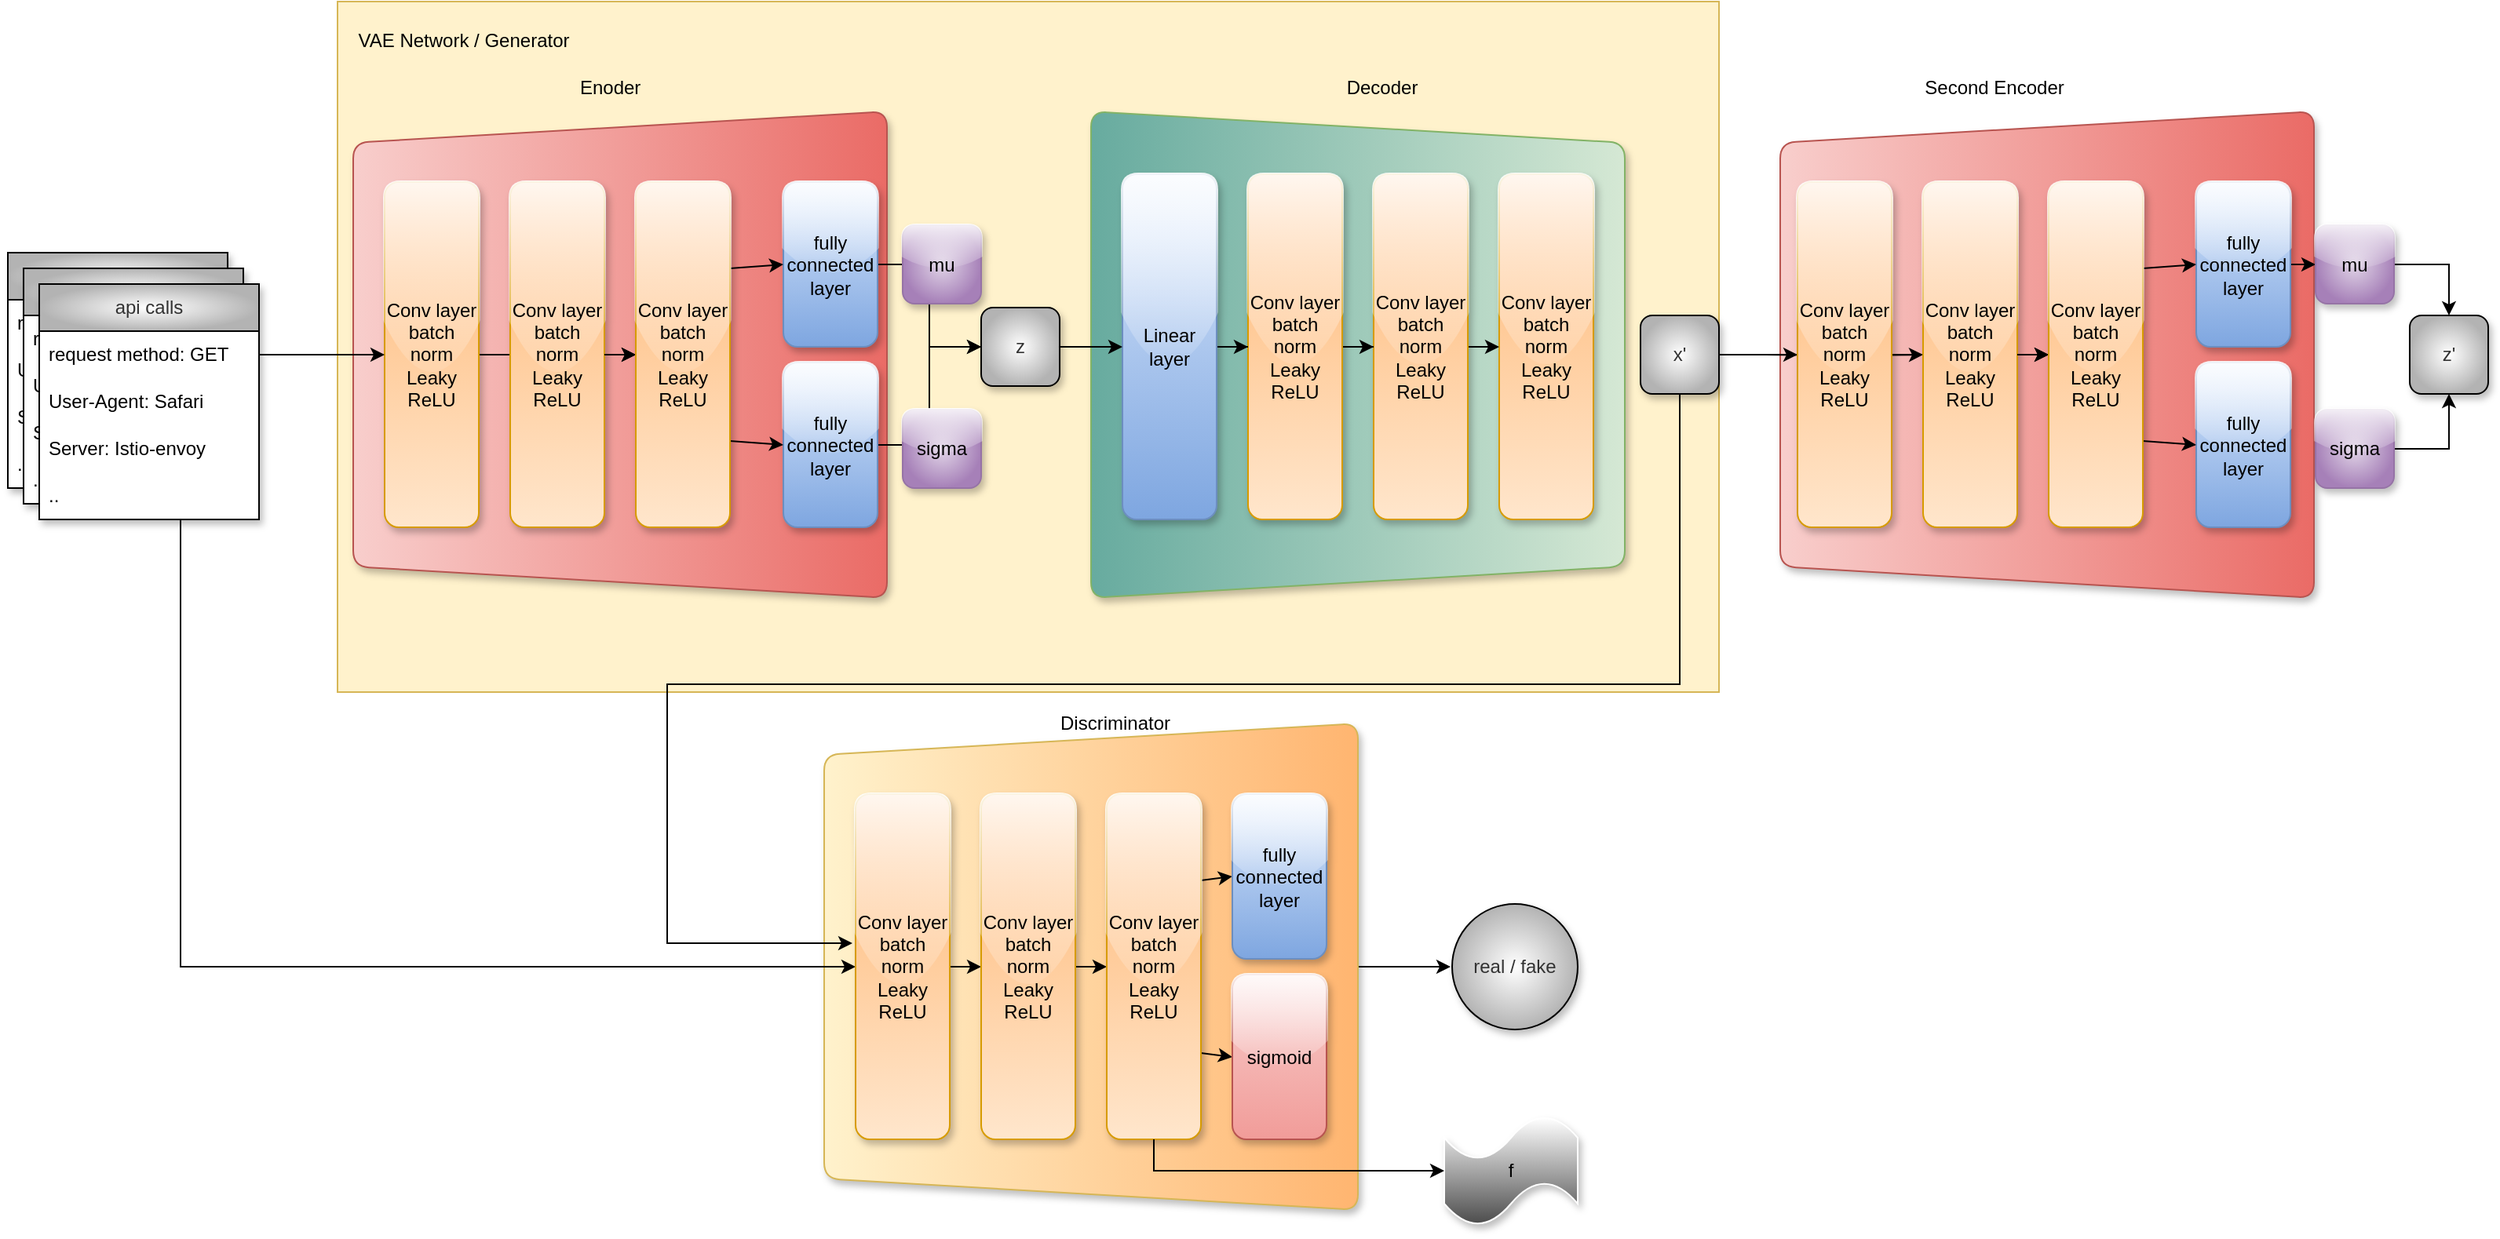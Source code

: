 <mxfile version="22.0.4" type="device">
  <diagram name="Page-1" id="p50rXdhpppsO5LLiYBkp">
    <mxGraphModel dx="2537" dy="1153" grid="1" gridSize="10" guides="1" tooltips="1" connect="1" arrows="1" fold="1" page="1" pageScale="1" pageWidth="827" pageHeight="1169" math="0" shadow="0">
      <root>
        <mxCell id="0" />
        <mxCell id="1" parent="0" />
        <mxCell id="mVk74JgCXZxDBSlldJFi-118" value="" style="rounded=0;whiteSpace=wrap;html=1;shadow=0;glass=0;align=center;verticalAlign=middle;fontFamily=Helvetica;fontSize=12;textOpacity=50;fillColor=#fff2cc;strokeColor=#d6b656;" parent="1" vertex="1">
          <mxGeometry x="70" y="50" width="880" height="440" as="geometry" />
        </mxCell>
        <mxCell id="mVk74JgCXZxDBSlldJFi-1" value="api calls" style="swimlane;fontStyle=0;childLayout=stackLayout;horizontal=1;startSize=30;horizontalStack=0;resizeParent=1;resizeParentMax=0;resizeLast=0;collapsible=1;marginBottom=0;whiteSpace=wrap;html=1;swimlaneFillColor=default;fillColor=default;fontColor=#333333;strokeColor=default;shadow=1;gradientColor=#B3B3B3;gradientDirection=radial;" parent="1" vertex="1">
          <mxGeometry x="-140" y="210" width="140" height="150" as="geometry">
            <mxRectangle x="-50" y="230" width="80" height="30" as="alternateBounds" />
          </mxGeometry>
        </mxCell>
        <mxCell id="mVk74JgCXZxDBSlldJFi-2" value="request method: GET" style="text;strokeColor=none;fillColor=none;align=left;verticalAlign=middle;spacingLeft=4;spacingRight=4;overflow=hidden;points=[[0,0.5],[1,0.5]];portConstraint=eastwest;rotatable=0;whiteSpace=wrap;html=1;" parent="mVk74JgCXZxDBSlldJFi-1" vertex="1">
          <mxGeometry y="30" width="140" height="30" as="geometry" />
        </mxCell>
        <mxCell id="mVk74JgCXZxDBSlldJFi-3" value="User-Agent: Safari" style="text;strokeColor=none;fillColor=none;align=left;verticalAlign=middle;spacingLeft=4;spacingRight=4;overflow=hidden;points=[[0,0.5],[1,0.5]];portConstraint=eastwest;rotatable=0;whiteSpace=wrap;html=1;" parent="mVk74JgCXZxDBSlldJFi-1" vertex="1">
          <mxGeometry y="60" width="140" height="30" as="geometry" />
        </mxCell>
        <mxCell id="mVk74JgCXZxDBSlldJFi-5" value="Server: Istio-envoy" style="text;strokeColor=none;fillColor=none;align=left;verticalAlign=middle;spacingLeft=4;spacingRight=4;overflow=hidden;points=[[0,0.5],[1,0.5]];portConstraint=eastwest;rotatable=0;whiteSpace=wrap;html=1;" parent="mVk74JgCXZxDBSlldJFi-1" vertex="1">
          <mxGeometry y="90" width="140" height="30" as="geometry" />
        </mxCell>
        <mxCell id="mVk74JgCXZxDBSlldJFi-4" value=".." style="text;strokeColor=none;fillColor=none;align=left;verticalAlign=middle;spacingLeft=4;spacingRight=4;overflow=hidden;points=[[0,0.5],[1,0.5]];portConstraint=eastwest;rotatable=0;whiteSpace=wrap;html=1;" parent="mVk74JgCXZxDBSlldJFi-1" vertex="1">
          <mxGeometry y="120" width="140" height="30" as="geometry" />
        </mxCell>
        <mxCell id="mVk74JgCXZxDBSlldJFi-6" value="" style="shape=trapezoid;perimeter=trapezoidPerimeter;whiteSpace=wrap;html=1;fixedSize=1;rotation=-90;fillColor=#f8cecc;strokeColor=#b85450;shadow=1;rounded=1;gradientColor=#EA6B66;" parent="1" vertex="1">
          <mxGeometry x="95" y="105" width="310" height="340" as="geometry" />
        </mxCell>
        <mxCell id="mVk74JgCXZxDBSlldJFi-116" value="" style="edgeStyle=orthogonalEdgeStyle;rounded=0;orthogonalLoop=1;jettySize=auto;html=1;" parent="1" source="mVk74JgCXZxDBSlldJFi-7" target="mVk74JgCXZxDBSlldJFi-115" edge="1">
          <mxGeometry relative="1" as="geometry" />
        </mxCell>
        <mxCell id="mVk74JgCXZxDBSlldJFi-7" value="" style="shape=trapezoid;perimeter=trapezoidPerimeter;whiteSpace=wrap;html=1;fixedSize=1;rotation=-90;fillColor=#fff2cc;strokeColor=#d6b656;rounded=1;shadow=1;gradientColor=#FFB570;gradientDirection=south;" parent="1" vertex="1">
          <mxGeometry x="395" y="495" width="310" height="340" as="geometry" />
        </mxCell>
        <mxCell id="mVk74JgCXZxDBSlldJFi-8" value="" style="shape=trapezoid;perimeter=trapezoidPerimeter;whiteSpace=wrap;html=1;fixedSize=1;rotation=90;fillColor=#d5e8d4;strokeColor=#82b366;shadow=1;rounded=1;gradientColor=#67AB9F;" parent="1" vertex="1">
          <mxGeometry x="565" y="105" width="310" height="340" as="geometry" />
        </mxCell>
        <mxCell id="mVk74JgCXZxDBSlldJFi-9" value="" style="shape=trapezoid;perimeter=trapezoidPerimeter;whiteSpace=wrap;html=1;fixedSize=1;rotation=-90;fillColor=#f8cecc;strokeColor=#b85450;rounded=1;shadow=1;gradientColor=#EA6B66;gradientDirection=south;" parent="1" vertex="1">
          <mxGeometry x="1004" y="105" width="310" height="340" as="geometry" />
        </mxCell>
        <mxCell id="mVk74JgCXZxDBSlldJFi-20" value="api calls" style="swimlane;fontStyle=0;childLayout=stackLayout;horizontal=1;startSize=30;horizontalStack=0;resizeParent=1;resizeParentMax=0;resizeLast=0;collapsible=1;marginBottom=0;whiteSpace=wrap;html=1;swimlaneFillColor=default;fillColor=default;fontColor=#333333;strokeColor=default;shadow=1;gradientColor=#B3B3B3;gradientDirection=radial;" parent="1" vertex="1">
          <mxGeometry x="-130" y="220" width="140" height="150" as="geometry">
            <mxRectangle x="-50" y="230" width="80" height="30" as="alternateBounds" />
          </mxGeometry>
        </mxCell>
        <mxCell id="mVk74JgCXZxDBSlldJFi-21" value="request method: GET" style="text;strokeColor=none;fillColor=none;align=left;verticalAlign=middle;spacingLeft=4;spacingRight=4;overflow=hidden;points=[[0,0.5],[1,0.5]];portConstraint=eastwest;rotatable=0;whiteSpace=wrap;html=1;" parent="mVk74JgCXZxDBSlldJFi-20" vertex="1">
          <mxGeometry y="30" width="140" height="30" as="geometry" />
        </mxCell>
        <mxCell id="mVk74JgCXZxDBSlldJFi-22" value="User-Agent: Safari" style="text;strokeColor=none;fillColor=none;align=left;verticalAlign=middle;spacingLeft=4;spacingRight=4;overflow=hidden;points=[[0,0.5],[1,0.5]];portConstraint=eastwest;rotatable=0;whiteSpace=wrap;html=1;" parent="mVk74JgCXZxDBSlldJFi-20" vertex="1">
          <mxGeometry y="60" width="140" height="30" as="geometry" />
        </mxCell>
        <mxCell id="mVk74JgCXZxDBSlldJFi-23" value="Server: Istio-envoy" style="text;strokeColor=none;fillColor=none;align=left;verticalAlign=middle;spacingLeft=4;spacingRight=4;overflow=hidden;points=[[0,0.5],[1,0.5]];portConstraint=eastwest;rotatable=0;whiteSpace=wrap;html=1;" parent="mVk74JgCXZxDBSlldJFi-20" vertex="1">
          <mxGeometry y="90" width="140" height="30" as="geometry" />
        </mxCell>
        <mxCell id="mVk74JgCXZxDBSlldJFi-24" value=".." style="text;strokeColor=none;fillColor=none;align=left;verticalAlign=middle;spacingLeft=4;spacingRight=4;overflow=hidden;points=[[0,0.5],[1,0.5]];portConstraint=eastwest;rotatable=0;whiteSpace=wrap;html=1;" parent="mVk74JgCXZxDBSlldJFi-20" vertex="1">
          <mxGeometry y="120" width="140" height="30" as="geometry" />
        </mxCell>
        <mxCell id="mVk74JgCXZxDBSlldJFi-84" style="edgeStyle=orthogonalEdgeStyle;rounded=0;orthogonalLoop=1;jettySize=auto;html=1;entryX=0;entryY=0.5;entryDx=0;entryDy=0;" parent="1" source="mVk74JgCXZxDBSlldJFi-25" target="mVk74JgCXZxDBSlldJFi-52" edge="1">
          <mxGeometry relative="1" as="geometry">
            <Array as="points">
              <mxPoint x="-30" y="665" />
            </Array>
          </mxGeometry>
        </mxCell>
        <mxCell id="mVk74JgCXZxDBSlldJFi-25" value="api calls" style="swimlane;fontStyle=0;childLayout=stackLayout;horizontal=1;startSize=30;horizontalStack=0;resizeParent=1;resizeParentMax=0;resizeLast=0;collapsible=1;marginBottom=0;whiteSpace=wrap;html=1;swimlaneFillColor=default;fillColor=default;fontColor=#333333;strokeColor=default;shadow=1;gradientColor=#B3B3B3;gradientDirection=radial;" parent="1" vertex="1">
          <mxGeometry x="-120" y="230" width="140" height="150" as="geometry">
            <mxRectangle x="-50" y="230" width="80" height="30" as="alternateBounds" />
          </mxGeometry>
        </mxCell>
        <mxCell id="mVk74JgCXZxDBSlldJFi-26" value="request method: GET" style="text;strokeColor=none;fillColor=none;align=left;verticalAlign=middle;spacingLeft=4;spacingRight=4;overflow=hidden;points=[[0,0.5],[1,0.5]];portConstraint=eastwest;rotatable=0;whiteSpace=wrap;html=1;" parent="mVk74JgCXZxDBSlldJFi-25" vertex="1">
          <mxGeometry y="30" width="140" height="30" as="geometry" />
        </mxCell>
        <mxCell id="mVk74JgCXZxDBSlldJFi-27" value="User-Agent: Safari" style="text;strokeColor=none;fillColor=none;align=left;verticalAlign=middle;spacingLeft=4;spacingRight=4;overflow=hidden;points=[[0,0.5],[1,0.5]];portConstraint=eastwest;rotatable=0;whiteSpace=wrap;html=1;" parent="mVk74JgCXZxDBSlldJFi-25" vertex="1">
          <mxGeometry y="60" width="140" height="30" as="geometry" />
        </mxCell>
        <mxCell id="mVk74JgCXZxDBSlldJFi-28" value="Server: Istio-envoy" style="text;strokeColor=none;fillColor=none;align=left;verticalAlign=middle;spacingLeft=4;spacingRight=4;overflow=hidden;points=[[0,0.5],[1,0.5]];portConstraint=eastwest;rotatable=0;whiteSpace=wrap;html=1;" parent="mVk74JgCXZxDBSlldJFi-25" vertex="1">
          <mxGeometry y="90" width="140" height="30" as="geometry" />
        </mxCell>
        <mxCell id="mVk74JgCXZxDBSlldJFi-29" value=".." style="text;strokeColor=none;fillColor=none;align=left;verticalAlign=middle;spacingLeft=4;spacingRight=4;overflow=hidden;points=[[0,0.5],[1,0.5]];portConstraint=eastwest;rotatable=0;whiteSpace=wrap;html=1;" parent="mVk74JgCXZxDBSlldJFi-25" vertex="1">
          <mxGeometry y="120" width="140" height="30" as="geometry" />
        </mxCell>
        <mxCell id="mVk74JgCXZxDBSlldJFi-67" value="" style="edgeStyle=orthogonalEdgeStyle;rounded=0;orthogonalLoop=1;jettySize=auto;html=1;" parent="1" source="mVk74JgCXZxDBSlldJFi-31" target="mVk74JgCXZxDBSlldJFi-43" edge="1">
          <mxGeometry relative="1" as="geometry" />
        </mxCell>
        <mxCell id="mVk74JgCXZxDBSlldJFi-31" value="&lt;span style=&quot;caret-color: rgb(0, 0, 0); color: rgb(0, 0, 0); font-family: Helvetica; font-size: 12px; font-style: normal; font-variant-caps: normal; font-weight: 400; letter-spacing: normal; text-align: center; text-indent: 0px; text-transform: none; word-spacing: 0px; -webkit-text-stroke-width: 0px; text-decoration: none; float: none; display: inline !important;&quot;&gt;Conv layer&lt;/span&gt;&lt;br style=&quot;border-color: var(--border-color); caret-color: rgb(0, 0, 0); color: rgb(0, 0, 0); font-family: Helvetica; font-size: 12px; font-style: normal; font-variant-caps: normal; font-weight: 400; letter-spacing: normal; text-align: center; text-indent: 0px; text-transform: none; word-spacing: 0px; -webkit-text-stroke-width: 0px; text-decoration: none;&quot;&gt;&lt;span style=&quot;caret-color: rgb(0, 0, 0); color: rgb(0, 0, 0); font-family: Helvetica; font-size: 12px; font-style: normal; font-variant-caps: normal; font-weight: 400; letter-spacing: normal; text-align: center; text-indent: 0px; text-transform: none; word-spacing: 0px; -webkit-text-stroke-width: 0px; text-decoration: none; float: none; display: inline !important;&quot;&gt;batch norm&lt;/span&gt;&lt;br style=&quot;border-color: var(--border-color); caret-color: rgb(0, 0, 0); color: rgb(0, 0, 0); font-family: Helvetica; font-size: 12px; font-style: normal; font-variant-caps: normal; font-weight: 400; letter-spacing: normal; text-align: center; text-indent: 0px; text-transform: none; word-spacing: 0px; -webkit-text-stroke-width: 0px; text-decoration: none;&quot;&gt;&lt;span style=&quot;caret-color: rgb(0, 0, 0); color: rgb(0, 0, 0); font-family: Helvetica; font-size: 12px; font-style: normal; font-variant-caps: normal; font-weight: 400; letter-spacing: normal; text-align: center; text-indent: 0px; text-transform: none; word-spacing: 0px; -webkit-text-stroke-width: 0px; text-decoration: none; float: none; display: inline !important;&quot;&gt;Leaky ReLU&lt;/span&gt;" style="rounded=1;whiteSpace=wrap;html=1;fillColor=#ffe6cc;strokeColor=#d79b00;gradientColor=#FFB570;gradientDirection=north;glass=1;shadow=1;" parent="1" vertex="1">
          <mxGeometry x="100" y="165" width="60" height="220" as="geometry" />
        </mxCell>
        <mxCell id="mVk74JgCXZxDBSlldJFi-42" value="&lt;span style=&quot;caret-color: rgb(0, 0, 0); color: rgb(0, 0, 0); font-family: Helvetica; font-size: 12px; font-style: normal; font-variant-caps: normal; font-weight: 400; letter-spacing: normal; text-align: center; text-indent: 0px; text-transform: none; word-spacing: 0px; -webkit-text-stroke-width: 0px; text-decoration: none; float: none; display: inline !important;&quot;&gt;Conv layer&lt;/span&gt;&lt;br style=&quot;border-color: var(--border-color); caret-color: rgb(0, 0, 0); color: rgb(0, 0, 0); font-family: Helvetica; font-size: 12px; font-style: normal; font-variant-caps: normal; font-weight: 400; letter-spacing: normal; text-align: center; text-indent: 0px; text-transform: none; word-spacing: 0px; -webkit-text-stroke-width: 0px; text-decoration: none;&quot;&gt;&lt;span style=&quot;caret-color: rgb(0, 0, 0); color: rgb(0, 0, 0); font-family: Helvetica; font-size: 12px; font-style: normal; font-variant-caps: normal; font-weight: 400; letter-spacing: normal; text-align: center; text-indent: 0px; text-transform: none; word-spacing: 0px; -webkit-text-stroke-width: 0px; text-decoration: none; float: none; display: inline !important;&quot;&gt;batch norm&lt;/span&gt;&lt;br style=&quot;border-color: var(--border-color); caret-color: rgb(0, 0, 0); color: rgb(0, 0, 0); font-family: Helvetica; font-size: 12px; font-style: normal; font-variant-caps: normal; font-weight: 400; letter-spacing: normal; text-align: center; text-indent: 0px; text-transform: none; word-spacing: 0px; -webkit-text-stroke-width: 0px; text-decoration: none;&quot;&gt;&lt;span style=&quot;caret-color: rgb(0, 0, 0); color: rgb(0, 0, 0); font-family: Helvetica; font-size: 12px; font-style: normal; font-variant-caps: normal; font-weight: 400; letter-spacing: normal; text-align: center; text-indent: 0px; text-transform: none; word-spacing: 0px; -webkit-text-stroke-width: 0px; text-decoration: none; float: none; display: inline !important;&quot;&gt;Leaky ReLU&lt;/span&gt;" style="rounded=1;whiteSpace=wrap;html=1;fillColor=#ffe6cc;strokeColor=#d79b00;gradientColor=#FFB570;gradientDirection=north;glass=1;shadow=1;" parent="1" vertex="1">
          <mxGeometry x="180" y="165" width="60" height="220" as="geometry" />
        </mxCell>
        <mxCell id="mVk74JgCXZxDBSlldJFi-61" value="" style="edgeStyle=orthogonalEdgeStyle;rounded=0;orthogonalLoop=1;jettySize=auto;html=1;" parent="1" source="mVk74JgCXZxDBSlldJFi-44" target="mVk74JgCXZxDBSlldJFi-60" edge="1">
          <mxGeometry relative="1" as="geometry" />
        </mxCell>
        <mxCell id="mVk74JgCXZxDBSlldJFi-44" value="fully connected layer" style="rounded=1;whiteSpace=wrap;html=1;fillColor=#dae8fc;strokeColor=#6c8ebf;glass=1;shadow=1;gradientColor=#7EA6E0;" parent="1" vertex="1">
          <mxGeometry x="354" y="165" width="60" height="105" as="geometry" />
        </mxCell>
        <mxCell id="mVk74JgCXZxDBSlldJFi-62" value="" style="edgeStyle=orthogonalEdgeStyle;rounded=0;orthogonalLoop=1;jettySize=auto;html=1;" parent="1" source="mVk74JgCXZxDBSlldJFi-45" target="mVk74JgCXZxDBSlldJFi-60" edge="1">
          <mxGeometry relative="1" as="geometry" />
        </mxCell>
        <mxCell id="mVk74JgCXZxDBSlldJFi-45" value="fully connected layer" style="rounded=1;whiteSpace=wrap;html=1;fillColor=#dae8fc;strokeColor=#6c8ebf;glass=1;shadow=1;gradientColor=#7EA6E0;" parent="1" vertex="1">
          <mxGeometry x="354" y="280" width="60" height="105" as="geometry" />
        </mxCell>
        <mxCell id="mVk74JgCXZxDBSlldJFi-46" value="&lt;span style=&quot;caret-color: rgb(0, 0, 0); color: rgb(0, 0, 0); font-family: Helvetica; font-size: 12px; font-style: normal; font-variant-caps: normal; font-weight: 400; letter-spacing: normal; text-align: center; text-indent: 0px; text-transform: none; word-spacing: 0px; -webkit-text-stroke-width: 0px; text-decoration: none; float: none; display: inline !important;&quot;&gt;Conv layer&lt;/span&gt;&lt;br style=&quot;border-color: var(--border-color); caret-color: rgb(0, 0, 0); color: rgb(0, 0, 0); font-family: Helvetica; font-size: 12px; font-style: normal; font-variant-caps: normal; font-weight: 400; letter-spacing: normal; text-align: center; text-indent: 0px; text-transform: none; word-spacing: 0px; -webkit-text-stroke-width: 0px; text-decoration: none;&quot;&gt;&lt;span style=&quot;caret-color: rgb(0, 0, 0); color: rgb(0, 0, 0); font-family: Helvetica; font-size: 12px; font-style: normal; font-variant-caps: normal; font-weight: 400; letter-spacing: normal; text-align: center; text-indent: 0px; text-transform: none; word-spacing: 0px; -webkit-text-stroke-width: 0px; text-decoration: none; float: none; display: inline !important;&quot;&gt;batch norm&lt;/span&gt;&lt;br style=&quot;border-color: var(--border-color); caret-color: rgb(0, 0, 0); color: rgb(0, 0, 0); font-family: Helvetica; font-size: 12px; font-style: normal; font-variant-caps: normal; font-weight: 400; letter-spacing: normal; text-align: center; text-indent: 0px; text-transform: none; word-spacing: 0px; -webkit-text-stroke-width: 0px; text-decoration: none;&quot;&gt;&lt;span style=&quot;caret-color: rgb(0, 0, 0); color: rgb(0, 0, 0); font-family: Helvetica; font-size: 12px; font-style: normal; font-variant-caps: normal; font-weight: 400; letter-spacing: normal; text-align: center; text-indent: 0px; text-transform: none; word-spacing: 0px; -webkit-text-stroke-width: 0px; text-decoration: none; float: none; display: inline !important;&quot;&gt;Leaky ReLU&lt;/span&gt;" style="rounded=1;whiteSpace=wrap;html=1;fillColor=#ffe6cc;strokeColor=#d79b00;gradientColor=#FFB570;gradientDirection=north;glass=1;shadow=1;" parent="1" vertex="1">
          <mxGeometry x="810" y="160" width="60" height="220" as="geometry" />
        </mxCell>
        <mxCell id="mVk74JgCXZxDBSlldJFi-71" style="edgeStyle=orthogonalEdgeStyle;rounded=0;orthogonalLoop=1;jettySize=auto;html=1;exitX=1;exitY=0.5;exitDx=0;exitDy=0;entryX=0;entryY=0.5;entryDx=0;entryDy=0;" parent="1" source="mVk74JgCXZxDBSlldJFi-48" target="mVk74JgCXZxDBSlldJFi-46" edge="1">
          <mxGeometry relative="1" as="geometry" />
        </mxCell>
        <mxCell id="mVk74JgCXZxDBSlldJFi-48" value="&lt;span style=&quot;caret-color: rgb(0, 0, 0); color: rgb(0, 0, 0); font-family: Helvetica; font-size: 12px; font-style: normal; font-variant-caps: normal; font-weight: 400; letter-spacing: normal; text-align: center; text-indent: 0px; text-transform: none; word-spacing: 0px; -webkit-text-stroke-width: 0px; text-decoration: none; float: none; display: inline !important;&quot;&gt;Conv layer&lt;/span&gt;&lt;br style=&quot;border-color: var(--border-color); caret-color: rgb(0, 0, 0); color: rgb(0, 0, 0); font-family: Helvetica; font-size: 12px; font-style: normal; font-variant-caps: normal; font-weight: 400; letter-spacing: normal; text-align: center; text-indent: 0px; text-transform: none; word-spacing: 0px; -webkit-text-stroke-width: 0px; text-decoration: none;&quot;&gt;&lt;span style=&quot;caret-color: rgb(0, 0, 0); color: rgb(0, 0, 0); font-family: Helvetica; font-size: 12px; font-style: normal; font-variant-caps: normal; font-weight: 400; letter-spacing: normal; text-align: center; text-indent: 0px; text-transform: none; word-spacing: 0px; -webkit-text-stroke-width: 0px; text-decoration: none; float: none; display: inline !important;&quot;&gt;batch norm&lt;/span&gt;&lt;br style=&quot;border-color: var(--border-color); caret-color: rgb(0, 0, 0); color: rgb(0, 0, 0); font-family: Helvetica; font-size: 12px; font-style: normal; font-variant-caps: normal; font-weight: 400; letter-spacing: normal; text-align: center; text-indent: 0px; text-transform: none; word-spacing: 0px; -webkit-text-stroke-width: 0px; text-decoration: none;&quot;&gt;&lt;span style=&quot;caret-color: rgb(0, 0, 0); color: rgb(0, 0, 0); font-family: Helvetica; font-size: 12px; font-style: normal; font-variant-caps: normal; font-weight: 400; letter-spacing: normal; text-align: center; text-indent: 0px; text-transform: none; word-spacing: 0px; -webkit-text-stroke-width: 0px; text-decoration: none; float: none; display: inline !important;&quot;&gt;Leaky ReLU&lt;/span&gt;" style="rounded=1;whiteSpace=wrap;html=1;fillColor=#ffe6cc;strokeColor=#d79b00;gradientColor=#FFB570;gradientDirection=north;glass=1;shadow=1;" parent="1" vertex="1">
          <mxGeometry x="730" y="160" width="60" height="220" as="geometry" />
        </mxCell>
        <mxCell id="mVk74JgCXZxDBSlldJFi-70" value="" style="edgeStyle=orthogonalEdgeStyle;rounded=0;orthogonalLoop=1;jettySize=auto;html=1;" parent="1" source="mVk74JgCXZxDBSlldJFi-49" target="mVk74JgCXZxDBSlldJFi-48" edge="1">
          <mxGeometry relative="1" as="geometry" />
        </mxCell>
        <mxCell id="mVk74JgCXZxDBSlldJFi-49" value="&lt;span style=&quot;caret-color: rgb(0, 0, 0); color: rgb(0, 0, 0); font-family: Helvetica; font-size: 12px; font-style: normal; font-variant-caps: normal; font-weight: 400; letter-spacing: normal; text-align: center; text-indent: 0px; text-transform: none; word-spacing: 0px; -webkit-text-stroke-width: 0px; text-decoration: none; float: none; display: inline !important;&quot;&gt;Conv layer&lt;/span&gt;&lt;br style=&quot;border-color: var(--border-color); caret-color: rgb(0, 0, 0); color: rgb(0, 0, 0); font-family: Helvetica; font-size: 12px; font-style: normal; font-variant-caps: normal; font-weight: 400; letter-spacing: normal; text-align: center; text-indent: 0px; text-transform: none; word-spacing: 0px; -webkit-text-stroke-width: 0px; text-decoration: none;&quot;&gt;&lt;span style=&quot;caret-color: rgb(0, 0, 0); color: rgb(0, 0, 0); font-family: Helvetica; font-size: 12px; font-style: normal; font-variant-caps: normal; font-weight: 400; letter-spacing: normal; text-align: center; text-indent: 0px; text-transform: none; word-spacing: 0px; -webkit-text-stroke-width: 0px; text-decoration: none; float: none; display: inline !important;&quot;&gt;batch norm&lt;/span&gt;&lt;br style=&quot;border-color: var(--border-color); caret-color: rgb(0, 0, 0); color: rgb(0, 0, 0); font-family: Helvetica; font-size: 12px; font-style: normal; font-variant-caps: normal; font-weight: 400; letter-spacing: normal; text-align: center; text-indent: 0px; text-transform: none; word-spacing: 0px; -webkit-text-stroke-width: 0px; text-decoration: none;&quot;&gt;&lt;span style=&quot;caret-color: rgb(0, 0, 0); color: rgb(0, 0, 0); font-family: Helvetica; font-size: 12px; font-style: normal; font-variant-caps: normal; font-weight: 400; letter-spacing: normal; text-align: center; text-indent: 0px; text-transform: none; word-spacing: 0px; -webkit-text-stroke-width: 0px; text-decoration: none; float: none; display: inline !important;&quot;&gt;Leaky ReLU&lt;/span&gt;" style="rounded=1;whiteSpace=wrap;html=1;fillColor=#ffe6cc;strokeColor=#d79b00;gradientColor=#FFB570;gradientDirection=north;glass=1;shadow=1;" parent="1" vertex="1">
          <mxGeometry x="650" y="160" width="60" height="220" as="geometry" />
        </mxCell>
        <mxCell id="mVk74JgCXZxDBSlldJFi-109" style="edgeStyle=orthogonalEdgeStyle;rounded=0;orthogonalLoop=1;jettySize=auto;html=1;exitX=1;exitY=0.5;exitDx=0;exitDy=0;entryX=0;entryY=0.5;entryDx=0;entryDy=0;" parent="1" source="mVk74JgCXZxDBSlldJFi-52" target="mVk74JgCXZxDBSlldJFi-53" edge="1">
          <mxGeometry relative="1" as="geometry" />
        </mxCell>
        <mxCell id="mVk74JgCXZxDBSlldJFi-52" value="&lt;span style=&quot;caret-color: rgb(0, 0, 0); color: rgb(0, 0, 0); font-family: Helvetica; font-size: 12px; font-style: normal; font-variant-caps: normal; font-weight: 400; letter-spacing: normal; text-align: center; text-indent: 0px; text-transform: none; word-spacing: 0px; -webkit-text-stroke-width: 0px; text-decoration: none; float: none; display: inline !important;&quot;&gt;Conv layer&lt;/span&gt;&lt;br style=&quot;border-color: var(--border-color); caret-color: rgb(0, 0, 0); color: rgb(0, 0, 0); font-family: Helvetica; font-size: 12px; font-style: normal; font-variant-caps: normal; font-weight: 400; letter-spacing: normal; text-align: center; text-indent: 0px; text-transform: none; word-spacing: 0px; -webkit-text-stroke-width: 0px; text-decoration: none;&quot;&gt;&lt;span style=&quot;caret-color: rgb(0, 0, 0); color: rgb(0, 0, 0); font-family: Helvetica; font-size: 12px; font-style: normal; font-variant-caps: normal; font-weight: 400; letter-spacing: normal; text-align: center; text-indent: 0px; text-transform: none; word-spacing: 0px; -webkit-text-stroke-width: 0px; text-decoration: none; float: none; display: inline !important;&quot;&gt;batch norm&lt;/span&gt;&lt;br style=&quot;border-color: var(--border-color); caret-color: rgb(0, 0, 0); color: rgb(0, 0, 0); font-family: Helvetica; font-size: 12px; font-style: normal; font-variant-caps: normal; font-weight: 400; letter-spacing: normal; text-align: center; text-indent: 0px; text-transform: none; word-spacing: 0px; -webkit-text-stroke-width: 0px; text-decoration: none;&quot;&gt;&lt;span style=&quot;caret-color: rgb(0, 0, 0); color: rgb(0, 0, 0); font-family: Helvetica; font-size: 12px; font-style: normal; font-variant-caps: normal; font-weight: 400; letter-spacing: normal; text-align: center; text-indent: 0px; text-transform: none; word-spacing: 0px; -webkit-text-stroke-width: 0px; text-decoration: none; float: none; display: inline !important;&quot;&gt;Leaky ReLU&lt;/span&gt;" style="rounded=1;whiteSpace=wrap;html=1;fillColor=#ffe6cc;strokeColor=#d79b00;glass=1;shadow=1;gradientColor=#FFB570;gradientDirection=north;" parent="1" vertex="1">
          <mxGeometry x="400" y="555" width="60" height="220" as="geometry" />
        </mxCell>
        <mxCell id="mVk74JgCXZxDBSlldJFi-110" style="edgeStyle=orthogonalEdgeStyle;rounded=0;orthogonalLoop=1;jettySize=auto;html=1;exitX=1;exitY=0.5;exitDx=0;exitDy=0;entryX=0;entryY=0.5;entryDx=0;entryDy=0;" parent="1" source="mVk74JgCXZxDBSlldJFi-53" target="mVk74JgCXZxDBSlldJFi-54" edge="1">
          <mxGeometry relative="1" as="geometry" />
        </mxCell>
        <mxCell id="mVk74JgCXZxDBSlldJFi-53" value="&lt;span style=&quot;caret-color: rgb(0, 0, 0); color: rgb(0, 0, 0); font-family: Helvetica; font-size: 12px; font-style: normal; font-variant-caps: normal; font-weight: 400; letter-spacing: normal; text-align: center; text-indent: 0px; text-transform: none; word-spacing: 0px; -webkit-text-stroke-width: 0px; text-decoration: none; float: none; display: inline !important;&quot;&gt;Conv layer&lt;/span&gt;&lt;br style=&quot;border-color: var(--border-color); caret-color: rgb(0, 0, 0); color: rgb(0, 0, 0); font-family: Helvetica; font-size: 12px; font-style: normal; font-variant-caps: normal; font-weight: 400; letter-spacing: normal; text-align: center; text-indent: 0px; text-transform: none; word-spacing: 0px; -webkit-text-stroke-width: 0px; text-decoration: none;&quot;&gt;&lt;span style=&quot;caret-color: rgb(0, 0, 0); color: rgb(0, 0, 0); font-family: Helvetica; font-size: 12px; font-style: normal; font-variant-caps: normal; font-weight: 400; letter-spacing: normal; text-align: center; text-indent: 0px; text-transform: none; word-spacing: 0px; -webkit-text-stroke-width: 0px; text-decoration: none; float: none; display: inline !important;&quot;&gt;batch norm&lt;/span&gt;&lt;br style=&quot;border-color: var(--border-color); caret-color: rgb(0, 0, 0); color: rgb(0, 0, 0); font-family: Helvetica; font-size: 12px; font-style: normal; font-variant-caps: normal; font-weight: 400; letter-spacing: normal; text-align: center; text-indent: 0px; text-transform: none; word-spacing: 0px; -webkit-text-stroke-width: 0px; text-decoration: none;&quot;&gt;&lt;span style=&quot;caret-color: rgb(0, 0, 0); color: rgb(0, 0, 0); font-family: Helvetica; font-size: 12px; font-style: normal; font-variant-caps: normal; font-weight: 400; letter-spacing: normal; text-align: center; text-indent: 0px; text-transform: none; word-spacing: 0px; -webkit-text-stroke-width: 0px; text-decoration: none; float: none; display: inline !important;&quot;&gt;Leaky ReLU&lt;/span&gt;" style="rounded=1;whiteSpace=wrap;html=1;fillColor=#ffe6cc;strokeColor=#d79b00;glass=1;shadow=1;gradientColor=#FFB570;gradientDirection=north;" parent="1" vertex="1">
          <mxGeometry x="480" y="555" width="60" height="220" as="geometry" />
        </mxCell>
        <mxCell id="mVk74JgCXZxDBSlldJFi-111" style="rounded=0;orthogonalLoop=1;jettySize=auto;html=1;exitX=1;exitY=0.25;exitDx=0;exitDy=0;entryX=0;entryY=0.5;entryDx=0;entryDy=0;" parent="1" source="mVk74JgCXZxDBSlldJFi-54" target="mVk74JgCXZxDBSlldJFi-55" edge="1">
          <mxGeometry relative="1" as="geometry" />
        </mxCell>
        <mxCell id="mVk74JgCXZxDBSlldJFi-112" style="rounded=0;orthogonalLoop=1;jettySize=auto;html=1;exitX=1;exitY=0.75;exitDx=0;exitDy=0;entryX=0;entryY=0.5;entryDx=0;entryDy=0;" parent="1" source="mVk74JgCXZxDBSlldJFi-54" target="mVk74JgCXZxDBSlldJFi-56" edge="1">
          <mxGeometry relative="1" as="geometry" />
        </mxCell>
        <mxCell id="mVk74JgCXZxDBSlldJFi-54" value="&lt;span style=&quot;caret-color: rgb(0, 0, 0); color: rgb(0, 0, 0); font-family: Helvetica; font-size: 12px; font-style: normal; font-variant-caps: normal; font-weight: 400; letter-spacing: normal; text-align: center; text-indent: 0px; text-transform: none; word-spacing: 0px; -webkit-text-stroke-width: 0px; text-decoration: none; float: none; display: inline !important;&quot;&gt;Conv layer&lt;/span&gt;&lt;br style=&quot;border-color: var(--border-color); caret-color: rgb(0, 0, 0); color: rgb(0, 0, 0); font-family: Helvetica; font-size: 12px; font-style: normal; font-variant-caps: normal; font-weight: 400; letter-spacing: normal; text-align: center; text-indent: 0px; text-transform: none; word-spacing: 0px; -webkit-text-stroke-width: 0px; text-decoration: none;&quot;&gt;&lt;span style=&quot;caret-color: rgb(0, 0, 0); color: rgb(0, 0, 0); font-family: Helvetica; font-size: 12px; font-style: normal; font-variant-caps: normal; font-weight: 400; letter-spacing: normal; text-align: center; text-indent: 0px; text-transform: none; word-spacing: 0px; -webkit-text-stroke-width: 0px; text-decoration: none; float: none; display: inline !important;&quot;&gt;batch norm&lt;/span&gt;&lt;br style=&quot;border-color: var(--border-color); caret-color: rgb(0, 0, 0); color: rgb(0, 0, 0); font-family: Helvetica; font-size: 12px; font-style: normal; font-variant-caps: normal; font-weight: 400; letter-spacing: normal; text-align: center; text-indent: 0px; text-transform: none; word-spacing: 0px; -webkit-text-stroke-width: 0px; text-decoration: none;&quot;&gt;&lt;span style=&quot;caret-color: rgb(0, 0, 0); color: rgb(0, 0, 0); font-family: Helvetica; font-size: 12px; font-style: normal; font-variant-caps: normal; font-weight: 400; letter-spacing: normal; text-align: center; text-indent: 0px; text-transform: none; word-spacing: 0px; -webkit-text-stroke-width: 0px; text-decoration: none; float: none; display: inline !important;&quot;&gt;Leaky ReLU&lt;/span&gt;" style="rounded=1;whiteSpace=wrap;html=1;fillColor=#ffe6cc;strokeColor=#d79b00;glass=1;shadow=1;gradientColor=#FFB570;gradientDirection=north;" parent="1" vertex="1">
          <mxGeometry x="560" y="555" width="60" height="220" as="geometry" />
        </mxCell>
        <mxCell id="mVk74JgCXZxDBSlldJFi-55" value="fully connected layer" style="rounded=1;whiteSpace=wrap;html=1;fillColor=#dae8fc;strokeColor=#6c8ebf;glass=1;shadow=1;gradientColor=#7EA6E0;" parent="1" vertex="1">
          <mxGeometry x="640" y="555" width="60" height="105" as="geometry" />
        </mxCell>
        <mxCell id="mVk74JgCXZxDBSlldJFi-56" value="sigmoid" style="rounded=1;whiteSpace=wrap;html=1;fillColor=#f8cecc;strokeColor=#b85450;glass=1;shadow=1;gradientColor=#F19C99;" parent="1" vertex="1">
          <mxGeometry x="640" y="670" width="60" height="105" as="geometry" />
        </mxCell>
        <mxCell id="mVk74JgCXZxDBSlldJFi-72" style="edgeStyle=orthogonalEdgeStyle;rounded=0;orthogonalLoop=1;jettySize=auto;html=1;exitX=1;exitY=0.5;exitDx=0;exitDy=0;" parent="1" source="mVk74JgCXZxDBSlldJFi-57" target="mVk74JgCXZxDBSlldJFi-49" edge="1">
          <mxGeometry relative="1" as="geometry" />
        </mxCell>
        <mxCell id="mVk74JgCXZxDBSlldJFi-57" value="Linear layer" style="rounded=1;whiteSpace=wrap;html=1;fillColor=#dae8fc;strokeColor=#6c8ebf;glass=1;shadow=1;gradientColor=#7EA6E0;" parent="1" vertex="1">
          <mxGeometry x="570" y="160" width="60" height="220" as="geometry" />
        </mxCell>
        <mxCell id="mVk74JgCXZxDBSlldJFi-58" value="mu" style="rounded=1;whiteSpace=wrap;html=1;fillColor=#e1d5e7;strokeColor=#9673a6;gradientColor=#A680B8;glass=1;shadow=1;gradientDirection=radial;" parent="1" vertex="1">
          <mxGeometry x="430" y="192.5" width="50" height="50" as="geometry" />
        </mxCell>
        <mxCell id="mVk74JgCXZxDBSlldJFi-59" value="sigma" style="rounded=1;whiteSpace=wrap;html=1;fillColor=#e1d5e7;strokeColor=#9673a6;gradientColor=#A680B8;glass=1;shadow=1;gradientDirection=radial;" parent="1" vertex="1">
          <mxGeometry x="430" y="310" width="50" height="50" as="geometry" />
        </mxCell>
        <mxCell id="mVk74JgCXZxDBSlldJFi-73" value="" style="edgeStyle=orthogonalEdgeStyle;rounded=0;orthogonalLoop=1;jettySize=auto;html=1;" parent="1" source="mVk74JgCXZxDBSlldJFi-60" target="mVk74JgCXZxDBSlldJFi-57" edge="1">
          <mxGeometry relative="1" as="geometry" />
        </mxCell>
        <mxCell id="mVk74JgCXZxDBSlldJFi-60" value="z" style="rounded=1;whiteSpace=wrap;html=1;fillColor=default;strokeColor=default;fontColor=#333333;shadow=1;gradientColor=#B3B3B3;gradientDirection=radial;" parent="1" vertex="1">
          <mxGeometry x="480" y="245" width="50" height="50" as="geometry" />
        </mxCell>
        <mxCell id="mVk74JgCXZxDBSlldJFi-74" value="" style="edgeStyle=orthogonalEdgeStyle;rounded=0;orthogonalLoop=1;jettySize=auto;html=1;" parent="1" source="mVk74JgCXZxDBSlldJFi-42" target="mVk74JgCXZxDBSlldJFi-43" edge="1">
          <mxGeometry relative="1" as="geometry">
            <mxPoint x="240" y="275" as="sourcePoint" />
            <mxPoint x="340" y="333" as="targetPoint" />
          </mxGeometry>
        </mxCell>
        <mxCell id="mVk74JgCXZxDBSlldJFi-78" style="rounded=0;orthogonalLoop=1;jettySize=auto;html=1;exitX=1;exitY=0.25;exitDx=0;exitDy=0;entryX=0;entryY=0.5;entryDx=0;entryDy=0;" parent="1" source="mVk74JgCXZxDBSlldJFi-43" target="mVk74JgCXZxDBSlldJFi-44" edge="1">
          <mxGeometry relative="1" as="geometry" />
        </mxCell>
        <mxCell id="mVk74JgCXZxDBSlldJFi-81" style="rounded=0;orthogonalLoop=1;jettySize=auto;html=1;entryX=0;entryY=0.5;entryDx=0;entryDy=0;exitX=1;exitY=0.75;exitDx=0;exitDy=0;" parent="1" source="mVk74JgCXZxDBSlldJFi-43" target="mVk74JgCXZxDBSlldJFi-45" edge="1">
          <mxGeometry relative="1" as="geometry">
            <mxPoint x="354" y="330" as="sourcePoint" />
          </mxGeometry>
        </mxCell>
        <mxCell id="mVk74JgCXZxDBSlldJFi-43" value="&lt;span style=&quot;caret-color: rgb(0, 0, 0); color: rgb(0, 0, 0); font-family: Helvetica; font-size: 12px; font-style: normal; font-variant-caps: normal; font-weight: 400; letter-spacing: normal; text-align: center; text-indent: 0px; text-transform: none; word-spacing: 0px; -webkit-text-stroke-width: 0px; text-decoration: none; float: none; display: inline !important;&quot;&gt;Conv layer&lt;/span&gt;&lt;br style=&quot;border-color: var(--border-color); caret-color: rgb(0, 0, 0); color: rgb(0, 0, 0); font-family: Helvetica; font-size: 12px; font-style: normal; font-variant-caps: normal; font-weight: 400; letter-spacing: normal; text-align: center; text-indent: 0px; text-transform: none; word-spacing: 0px; -webkit-text-stroke-width: 0px; text-decoration: none;&quot;&gt;&lt;span style=&quot;caret-color: rgb(0, 0, 0); color: rgb(0, 0, 0); font-family: Helvetica; font-size: 12px; font-style: normal; font-variant-caps: normal; font-weight: 400; letter-spacing: normal; text-align: center; text-indent: 0px; text-transform: none; word-spacing: 0px; -webkit-text-stroke-width: 0px; text-decoration: none; float: none; display: inline !important;&quot;&gt;batch norm&lt;/span&gt;&lt;br style=&quot;border-color: var(--border-color); caret-color: rgb(0, 0, 0); color: rgb(0, 0, 0); font-family: Helvetica; font-size: 12px; font-style: normal; font-variant-caps: normal; font-weight: 400; letter-spacing: normal; text-align: center; text-indent: 0px; text-transform: none; word-spacing: 0px; -webkit-text-stroke-width: 0px; text-decoration: none;&quot;&gt;&lt;span style=&quot;caret-color: rgb(0, 0, 0); color: rgb(0, 0, 0); font-family: Helvetica; font-size: 12px; font-style: normal; font-variant-caps: normal; font-weight: 400; letter-spacing: normal; text-align: center; text-indent: 0px; text-transform: none; word-spacing: 0px; -webkit-text-stroke-width: 0px; text-decoration: none; float: none; display: inline !important;&quot;&gt;Leaky ReLU&lt;/span&gt;" style="rounded=1;whiteSpace=wrap;html=1;fillColor=#ffe6cc;strokeColor=#d79b00;gradientColor=#FFB570;gradientDirection=north;glass=1;shadow=1;" parent="1" vertex="1">
          <mxGeometry x="260" y="165" width="60" height="220" as="geometry" />
        </mxCell>
        <mxCell id="mVk74JgCXZxDBSlldJFi-75" style="edgeStyle=orthogonalEdgeStyle;rounded=0;orthogonalLoop=1;jettySize=auto;html=1;entryX=0;entryY=0.5;entryDx=0;entryDy=0;" parent="1" source="mVk74JgCXZxDBSlldJFi-26" target="mVk74JgCXZxDBSlldJFi-31" edge="1">
          <mxGeometry relative="1" as="geometry" />
        </mxCell>
        <mxCell id="mVk74JgCXZxDBSlldJFi-107" style="edgeStyle=orthogonalEdgeStyle;rounded=0;orthogonalLoop=1;jettySize=auto;html=1;exitX=0.5;exitY=1;exitDx=0;exitDy=0;" parent="1" source="mVk74JgCXZxDBSlldJFi-85" edge="1">
          <mxGeometry relative="1" as="geometry">
            <mxPoint x="398" y="650" as="targetPoint" />
            <Array as="points">
              <mxPoint x="925" y="485" />
              <mxPoint x="280" y="485" />
              <mxPoint x="280" y="650" />
              <mxPoint x="398" y="650" />
            </Array>
          </mxGeometry>
        </mxCell>
        <mxCell id="mVk74JgCXZxDBSlldJFi-108" value="" style="edgeStyle=orthogonalEdgeStyle;rounded=0;orthogonalLoop=1;jettySize=auto;html=1;" parent="1" target="mVk74JgCXZxDBSlldJFi-88" edge="1">
          <mxGeometry relative="1" as="geometry">
            <mxPoint x="980" y="275" as="sourcePoint" />
          </mxGeometry>
        </mxCell>
        <mxCell id="mVk74JgCXZxDBSlldJFi-128" value="" style="edgeStyle=orthogonalEdgeStyle;rounded=0;orthogonalLoop=1;jettySize=auto;html=1;fontFamily=Helvetica;fontSize=12;fontColor=default;" parent="1" source="mVk74JgCXZxDBSlldJFi-85" target="mVk74JgCXZxDBSlldJFi-87" edge="1">
          <mxGeometry relative="1" as="geometry" />
        </mxCell>
        <mxCell id="mVk74JgCXZxDBSlldJFi-85" value="x&#39;" style="rounded=1;whiteSpace=wrap;html=1;fillColor=default;fontColor=#333333;strokeColor=default;shadow=1;gradientColor=#B3B3B3;gradientDirection=radial;" parent="1" vertex="1">
          <mxGeometry x="900" y="250" width="50" height="50" as="geometry" />
        </mxCell>
        <mxCell id="mVk74JgCXZxDBSlldJFi-86" value="" style="edgeStyle=orthogonalEdgeStyle;rounded=0;orthogonalLoop=1;jettySize=auto;html=1;" parent="1" source="mVk74JgCXZxDBSlldJFi-87" target="mVk74JgCXZxDBSlldJFi-98" edge="1">
          <mxGeometry relative="1" as="geometry" />
        </mxCell>
        <mxCell id="mVk74JgCXZxDBSlldJFi-87" value="&lt;span style=&quot;caret-color: rgb(0, 0, 0); color: rgb(0, 0, 0); font-family: Helvetica; font-size: 12px; font-style: normal; font-variant-caps: normal; font-weight: 400; letter-spacing: normal; text-align: center; text-indent: 0px; text-transform: none; word-spacing: 0px; -webkit-text-stroke-width: 0px; text-decoration: none; float: none; display: inline !important;&quot;&gt;Conv layer&lt;/span&gt;&lt;br style=&quot;border-color: var(--border-color); caret-color: rgb(0, 0, 0); color: rgb(0, 0, 0); font-family: Helvetica; font-size: 12px; font-style: normal; font-variant-caps: normal; font-weight: 400; letter-spacing: normal; text-align: center; text-indent: 0px; text-transform: none; word-spacing: 0px; -webkit-text-stroke-width: 0px; text-decoration: none;&quot;&gt;&lt;span style=&quot;caret-color: rgb(0, 0, 0); color: rgb(0, 0, 0); font-family: Helvetica; font-size: 12px; font-style: normal; font-variant-caps: normal; font-weight: 400; letter-spacing: normal; text-align: center; text-indent: 0px; text-transform: none; word-spacing: 0px; -webkit-text-stroke-width: 0px; text-decoration: none; float: none; display: inline !important;&quot;&gt;batch norm&lt;/span&gt;&lt;br style=&quot;border-color: var(--border-color); caret-color: rgb(0, 0, 0); color: rgb(0, 0, 0); font-family: Helvetica; font-size: 12px; font-style: normal; font-variant-caps: normal; font-weight: 400; letter-spacing: normal; text-align: center; text-indent: 0px; text-transform: none; word-spacing: 0px; -webkit-text-stroke-width: 0px; text-decoration: none;&quot;&gt;&lt;span style=&quot;caret-color: rgb(0, 0, 0); color: rgb(0, 0, 0); font-family: Helvetica; font-size: 12px; font-style: normal; font-variant-caps: normal; font-weight: 400; letter-spacing: normal; text-align: center; text-indent: 0px; text-transform: none; word-spacing: 0px; -webkit-text-stroke-width: 0px; text-decoration: none; float: none; display: inline !important;&quot;&gt;Leaky ReLU&lt;/span&gt;" style="rounded=1;whiteSpace=wrap;html=1;fillColor=#ffe6cc;strokeColor=#d79b00;gradientColor=#FFB570;gradientDirection=north;glass=1;shadow=1;" parent="1" vertex="1">
          <mxGeometry x="1000" y="165" width="60" height="220" as="geometry" />
        </mxCell>
        <mxCell id="mVk74JgCXZxDBSlldJFi-88" value="&lt;span style=&quot;caret-color: rgb(0, 0, 0); color: rgb(0, 0, 0); font-family: Helvetica; font-size: 12px; font-style: normal; font-variant-caps: normal; font-weight: 400; letter-spacing: normal; text-align: center; text-indent: 0px; text-transform: none; word-spacing: 0px; -webkit-text-stroke-width: 0px; text-decoration: none; float: none; display: inline !important;&quot;&gt;Conv layer&lt;/span&gt;&lt;br style=&quot;border-color: var(--border-color); caret-color: rgb(0, 0, 0); color: rgb(0, 0, 0); font-family: Helvetica; font-size: 12px; font-style: normal; font-variant-caps: normal; font-weight: 400; letter-spacing: normal; text-align: center; text-indent: 0px; text-transform: none; word-spacing: 0px; -webkit-text-stroke-width: 0px; text-decoration: none;&quot;&gt;&lt;span style=&quot;caret-color: rgb(0, 0, 0); color: rgb(0, 0, 0); font-family: Helvetica; font-size: 12px; font-style: normal; font-variant-caps: normal; font-weight: 400; letter-spacing: normal; text-align: center; text-indent: 0px; text-transform: none; word-spacing: 0px; -webkit-text-stroke-width: 0px; text-decoration: none; float: none; display: inline !important;&quot;&gt;batch norm&lt;/span&gt;&lt;br style=&quot;border-color: var(--border-color); caret-color: rgb(0, 0, 0); color: rgb(0, 0, 0); font-family: Helvetica; font-size: 12px; font-style: normal; font-variant-caps: normal; font-weight: 400; letter-spacing: normal; text-align: center; text-indent: 0px; text-transform: none; word-spacing: 0px; -webkit-text-stroke-width: 0px; text-decoration: none;&quot;&gt;&lt;span style=&quot;caret-color: rgb(0, 0, 0); color: rgb(0, 0, 0); font-family: Helvetica; font-size: 12px; font-style: normal; font-variant-caps: normal; font-weight: 400; letter-spacing: normal; text-align: center; text-indent: 0px; text-transform: none; word-spacing: 0px; -webkit-text-stroke-width: 0px; text-decoration: none; float: none; display: inline !important;&quot;&gt;Leaky ReLU&lt;/span&gt;" style="rounded=1;whiteSpace=wrap;html=1;fillColor=#ffe6cc;strokeColor=#d79b00;gradientColor=#FFB570;gradientDirection=north;glass=1;shadow=1;" parent="1" vertex="1">
          <mxGeometry x="1080" y="165" width="60" height="220" as="geometry" />
        </mxCell>
        <mxCell id="mVk74JgCXZxDBSlldJFi-100" style="edgeStyle=orthogonalEdgeStyle;rounded=0;orthogonalLoop=1;jettySize=auto;html=1;exitX=1;exitY=0.5;exitDx=0;exitDy=0;entryX=0;entryY=0.5;entryDx=0;entryDy=0;" parent="1" source="mVk74JgCXZxDBSlldJFi-90" target="mVk74JgCXZxDBSlldJFi-93" edge="1">
          <mxGeometry relative="1" as="geometry" />
        </mxCell>
        <mxCell id="mVk74JgCXZxDBSlldJFi-90" value="fully connected layer" style="rounded=1;whiteSpace=wrap;html=1;fillColor=#dae8fc;strokeColor=#6c8ebf;glass=1;shadow=1;gradientColor=#7EA6E0;" parent="1" vertex="1">
          <mxGeometry x="1254" y="165" width="60" height="105" as="geometry" />
        </mxCell>
        <mxCell id="mVk74JgCXZxDBSlldJFi-92" value="fully connected layer" style="rounded=1;whiteSpace=wrap;html=1;fillColor=#dae8fc;strokeColor=#6c8ebf;glass=1;shadow=1;gradientColor=#7EA6E0;" parent="1" vertex="1">
          <mxGeometry x="1254" y="280" width="60" height="105" as="geometry" />
        </mxCell>
        <mxCell id="mVk74JgCXZxDBSlldJFi-103" value="" style="edgeStyle=orthogonalEdgeStyle;rounded=0;orthogonalLoop=1;jettySize=auto;html=1;" parent="1" source="mVk74JgCXZxDBSlldJFi-93" target="mVk74JgCXZxDBSlldJFi-99" edge="1">
          <mxGeometry relative="1" as="geometry" />
        </mxCell>
        <mxCell id="mVk74JgCXZxDBSlldJFi-93" value="mu" style="rounded=1;whiteSpace=wrap;html=1;fillColor=#e1d5e7;strokeColor=#9673a6;gradientColor=#A680B8;glass=1;shadow=1;gradientDirection=radial;" parent="1" vertex="1">
          <mxGeometry x="1330" y="192.5" width="50" height="50" as="geometry" />
        </mxCell>
        <mxCell id="mVk74JgCXZxDBSlldJFi-102" value="" style="edgeStyle=orthogonalEdgeStyle;rounded=0;orthogonalLoop=1;jettySize=auto;html=1;" parent="1" source="mVk74JgCXZxDBSlldJFi-94" target="mVk74JgCXZxDBSlldJFi-99" edge="1">
          <mxGeometry relative="1" as="geometry" />
        </mxCell>
        <mxCell id="mVk74JgCXZxDBSlldJFi-94" value="sigma" style="rounded=1;whiteSpace=wrap;html=1;fillColor=#e1d5e7;strokeColor=#9673a6;gradientColor=#A680B8;glass=1;shadow=1;gradientDirection=radial;" parent="1" vertex="1">
          <mxGeometry x="1330" y="310" width="50" height="50" as="geometry" />
        </mxCell>
        <mxCell id="mVk74JgCXZxDBSlldJFi-95" value="" style="edgeStyle=orthogonalEdgeStyle;rounded=0;orthogonalLoop=1;jettySize=auto;html=1;" parent="1" source="mVk74JgCXZxDBSlldJFi-88" target="mVk74JgCXZxDBSlldJFi-98" edge="1">
          <mxGeometry relative="1" as="geometry">
            <mxPoint x="1140" y="275" as="sourcePoint" />
            <mxPoint x="1240" y="333" as="targetPoint" />
          </mxGeometry>
        </mxCell>
        <mxCell id="mVk74JgCXZxDBSlldJFi-96" style="rounded=0;orthogonalLoop=1;jettySize=auto;html=1;exitX=1;exitY=0.25;exitDx=0;exitDy=0;entryX=0;entryY=0.5;entryDx=0;entryDy=0;" parent="1" source="mVk74JgCXZxDBSlldJFi-98" target="mVk74JgCXZxDBSlldJFi-90" edge="1">
          <mxGeometry relative="1" as="geometry" />
        </mxCell>
        <mxCell id="mVk74JgCXZxDBSlldJFi-97" style="rounded=0;orthogonalLoop=1;jettySize=auto;html=1;entryX=0;entryY=0.5;entryDx=0;entryDy=0;exitX=1;exitY=0.75;exitDx=0;exitDy=0;" parent="1" source="mVk74JgCXZxDBSlldJFi-98" target="mVk74JgCXZxDBSlldJFi-92" edge="1">
          <mxGeometry relative="1" as="geometry">
            <mxPoint x="1254" y="330" as="sourcePoint" />
          </mxGeometry>
        </mxCell>
        <mxCell id="mVk74JgCXZxDBSlldJFi-98" value="&lt;span style=&quot;caret-color: rgb(0, 0, 0); color: rgb(0, 0, 0); font-family: Helvetica; font-size: 12px; font-style: normal; font-variant-caps: normal; font-weight: 400; letter-spacing: normal; text-align: center; text-indent: 0px; text-transform: none; word-spacing: 0px; -webkit-text-stroke-width: 0px; text-decoration: none; float: none; display: inline !important;&quot;&gt;Conv layer&lt;/span&gt;&lt;br style=&quot;border-color: var(--border-color); caret-color: rgb(0, 0, 0); color: rgb(0, 0, 0); font-family: Helvetica; font-size: 12px; font-style: normal; font-variant-caps: normal; font-weight: 400; letter-spacing: normal; text-align: center; text-indent: 0px; text-transform: none; word-spacing: 0px; -webkit-text-stroke-width: 0px; text-decoration: none;&quot;&gt;&lt;span style=&quot;caret-color: rgb(0, 0, 0); color: rgb(0, 0, 0); font-family: Helvetica; font-size: 12px; font-style: normal; font-variant-caps: normal; font-weight: 400; letter-spacing: normal; text-align: center; text-indent: 0px; text-transform: none; word-spacing: 0px; -webkit-text-stroke-width: 0px; text-decoration: none; float: none; display: inline !important;&quot;&gt;batch norm&lt;/span&gt;&lt;br style=&quot;border-color: var(--border-color); caret-color: rgb(0, 0, 0); color: rgb(0, 0, 0); font-family: Helvetica; font-size: 12px; font-style: normal; font-variant-caps: normal; font-weight: 400; letter-spacing: normal; text-align: center; text-indent: 0px; text-transform: none; word-spacing: 0px; -webkit-text-stroke-width: 0px; text-decoration: none;&quot;&gt;&lt;span style=&quot;caret-color: rgb(0, 0, 0); color: rgb(0, 0, 0); font-family: Helvetica; font-size: 12px; font-style: normal; font-variant-caps: normal; font-weight: 400; letter-spacing: normal; text-align: center; text-indent: 0px; text-transform: none; word-spacing: 0px; -webkit-text-stroke-width: 0px; text-decoration: none; float: none; display: inline !important;&quot;&gt;Leaky ReLU&lt;/span&gt;" style="rounded=1;whiteSpace=wrap;html=1;fillColor=#ffe6cc;strokeColor=#d79b00;gradientColor=#FFB570;gradientDirection=north;glass=1;shadow=1;" parent="1" vertex="1">
          <mxGeometry x="1160" y="165" width="60" height="220" as="geometry" />
        </mxCell>
        <mxCell id="mVk74JgCXZxDBSlldJFi-99" value="z&#39;" style="rounded=1;whiteSpace=wrap;html=1;fillColor=default;strokeColor=default;fontColor=#333333;shadow=1;gradientColor=#B3B3B3;gradientDirection=radial;" parent="1" vertex="1">
          <mxGeometry x="1390" y="250" width="50" height="50" as="geometry" />
        </mxCell>
        <mxCell id="mVk74JgCXZxDBSlldJFi-115" value="real / fake" style="ellipse;whiteSpace=wrap;html=1;fillColor=default;strokeColor=default;fontColor=#333333;shadow=1;perimeterSpacing=1;gradientColor=#B3B3B3;gradientDirection=radial;" parent="1" vertex="1">
          <mxGeometry x="780" y="625" width="80" height="80" as="geometry" />
        </mxCell>
        <mxCell id="mVk74JgCXZxDBSlldJFi-120" value="Enoder&amp;nbsp;" style="text;html=1;align=center;verticalAlign=middle;resizable=0;points=[];autosize=1;strokeColor=none;fillColor=none;fontSize=12;fontFamily=Helvetica;fontColor=default;" parent="1" vertex="1">
          <mxGeometry x="210" y="90" width="70" height="30" as="geometry" />
        </mxCell>
        <mxCell id="mVk74JgCXZxDBSlldJFi-121" value="Decoder" style="text;html=1;align=center;verticalAlign=middle;resizable=0;points=[];autosize=1;strokeColor=none;fillColor=none;fontSize=12;fontFamily=Helvetica;fontColor=default;" parent="1" vertex="1">
          <mxGeometry x="700" y="90" width="70" height="30" as="geometry" />
        </mxCell>
        <mxCell id="mVk74JgCXZxDBSlldJFi-122" value="Second Encoder" style="text;html=1;align=center;verticalAlign=middle;resizable=0;points=[];autosize=1;strokeColor=none;fillColor=none;fontSize=12;fontFamily=Helvetica;fontColor=default;" parent="1" vertex="1">
          <mxGeometry x="1070" y="90" width="110" height="30" as="geometry" />
        </mxCell>
        <mxCell id="mVk74JgCXZxDBSlldJFi-123" value="Discriminator" style="text;html=1;align=center;verticalAlign=middle;resizable=0;points=[];autosize=1;strokeColor=none;fillColor=none;fontSize=12;fontFamily=Helvetica;fontColor=default;" parent="1" vertex="1">
          <mxGeometry x="520" y="495" width="90" height="30" as="geometry" />
        </mxCell>
        <mxCell id="mVk74JgCXZxDBSlldJFi-124" value="VAE Network / Generator" style="text;html=1;align=center;verticalAlign=middle;resizable=0;points=[];autosize=1;strokeColor=none;fillColor=none;fontSize=12;fontFamily=Helvetica;fontColor=default;" parent="1" vertex="1">
          <mxGeometry x="70" y="60" width="160" height="30" as="geometry" />
        </mxCell>
        <mxCell id="mEktLnSrfiFI6syayyHF-1" value="f" style="shape=tape;whiteSpace=wrap;html=1;gradientColor=#4D4D4D;shadow=1;strokeColor=#FFFFFF;" vertex="1" parent="1">
          <mxGeometry x="775" y="760" width="85" height="70" as="geometry" />
        </mxCell>
        <mxCell id="mEktLnSrfiFI6syayyHF-2" style="edgeStyle=orthogonalEdgeStyle;rounded=0;orthogonalLoop=1;jettySize=auto;html=1;exitX=0.5;exitY=1;exitDx=0;exitDy=0;entryX=0;entryY=0.5;entryDx=0;entryDy=0;entryPerimeter=0;" edge="1" parent="1" source="mVk74JgCXZxDBSlldJFi-54" target="mEktLnSrfiFI6syayyHF-1">
          <mxGeometry relative="1" as="geometry" />
        </mxCell>
      </root>
    </mxGraphModel>
  </diagram>
</mxfile>

